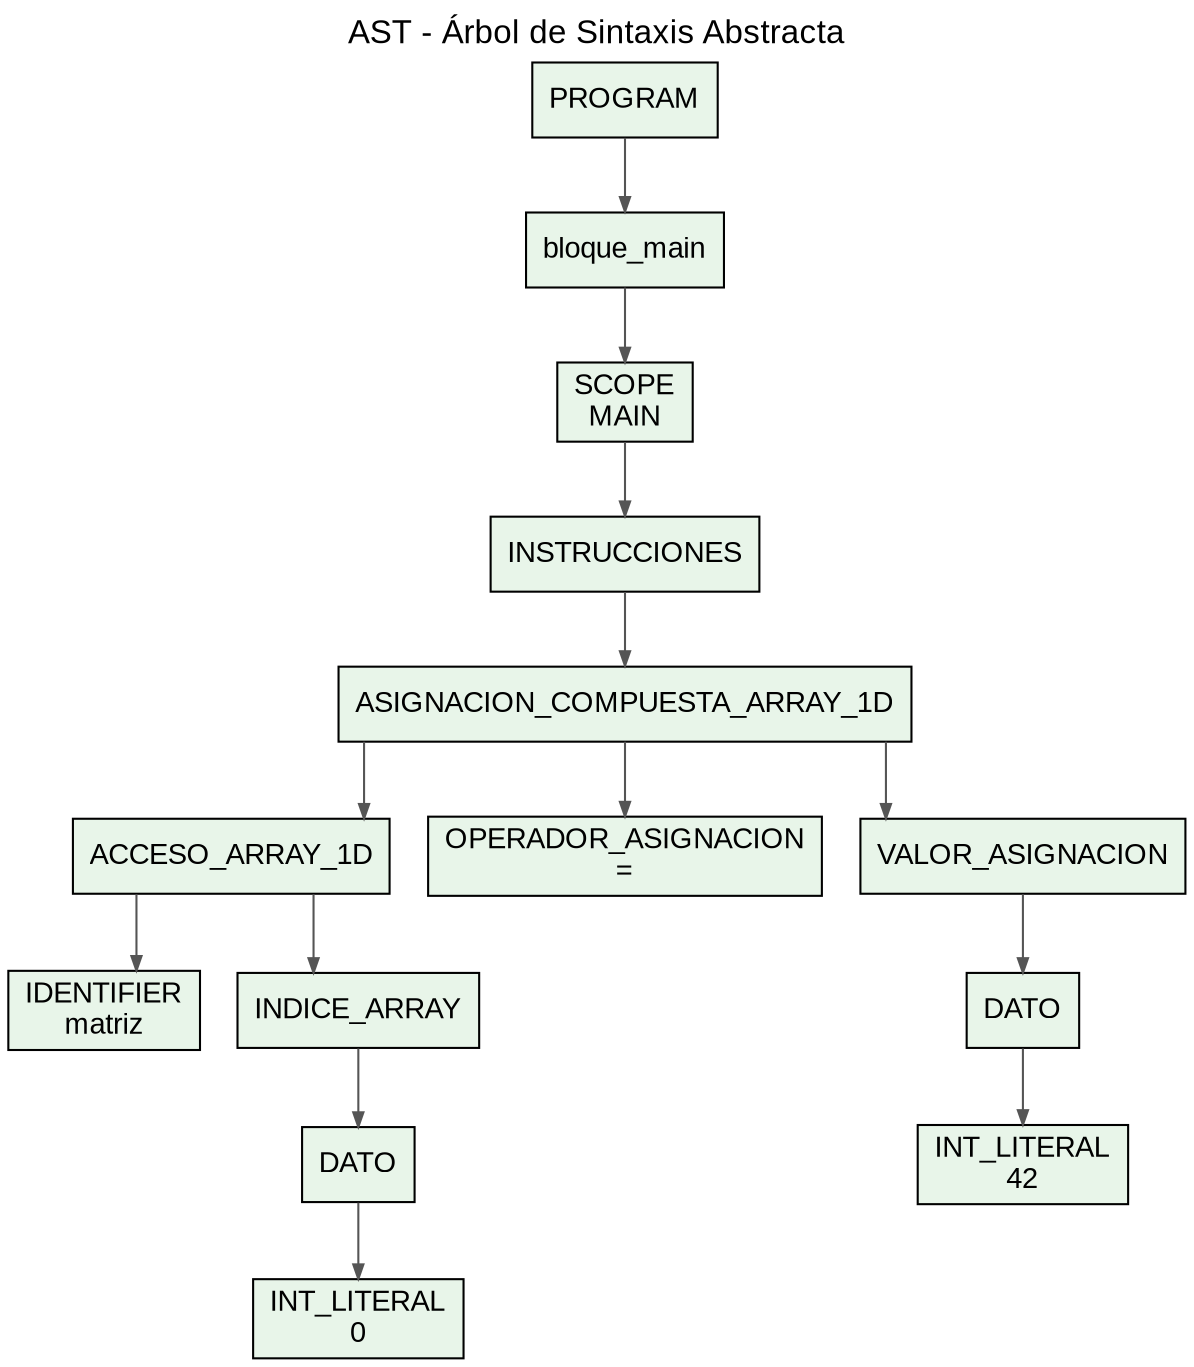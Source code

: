 digraph AST {
  rankdir=TB;
  node [fontname="Arial, sans-serif", style=filled, shape=box, fillcolor="#E8F5E9"];
  edge [fontname="Arial, sans-serif", color="#555555", arrowsize=0.7];
  graph [fontname="Arial, sans-serif", labelloc=t, fontsize=16];
  label="AST - Árbol de Sintaxis Abstracta";
  splines=ortho;
  concentrate=true;

  node_0 [label="PROGRAM"];
  node_1 [label="bloque_main"];
  node_0 -> node_1;
  node_2 [label="SCOPE\nMAIN"];
  node_1 -> node_2;
  node_3 [label="INSTRUCCIONES"];
  node_2 -> node_3;
  node_4 [label="ASIGNACION_COMPUESTA_ARRAY_1D"];
  node_3 -> node_4;
  node_5 [label="ACCESO_ARRAY_1D"];
  node_4 -> node_5;
  node_6 [label="IDENTIFIER\nmatriz"];
  node_5 -> node_6;
  node_7 [label="INDICE_ARRAY"];
  node_5 -> node_7;
  node_8 [label="DATO"];
  node_7 -> node_8;
  node_9 [label="INT_LITERAL\n0"];
  node_8 -> node_9;
  node_10 [label="OPERADOR_ASIGNACION\n="];
  node_4 -> node_10;
  node_11 [label="VALOR_ASIGNACION"];
  node_4 -> node_11;
  node_12 [label="DATO"];
  node_11 -> node_12;
  node_13 [label="INT_LITERAL\n42"];
  node_12 -> node_13;

}
